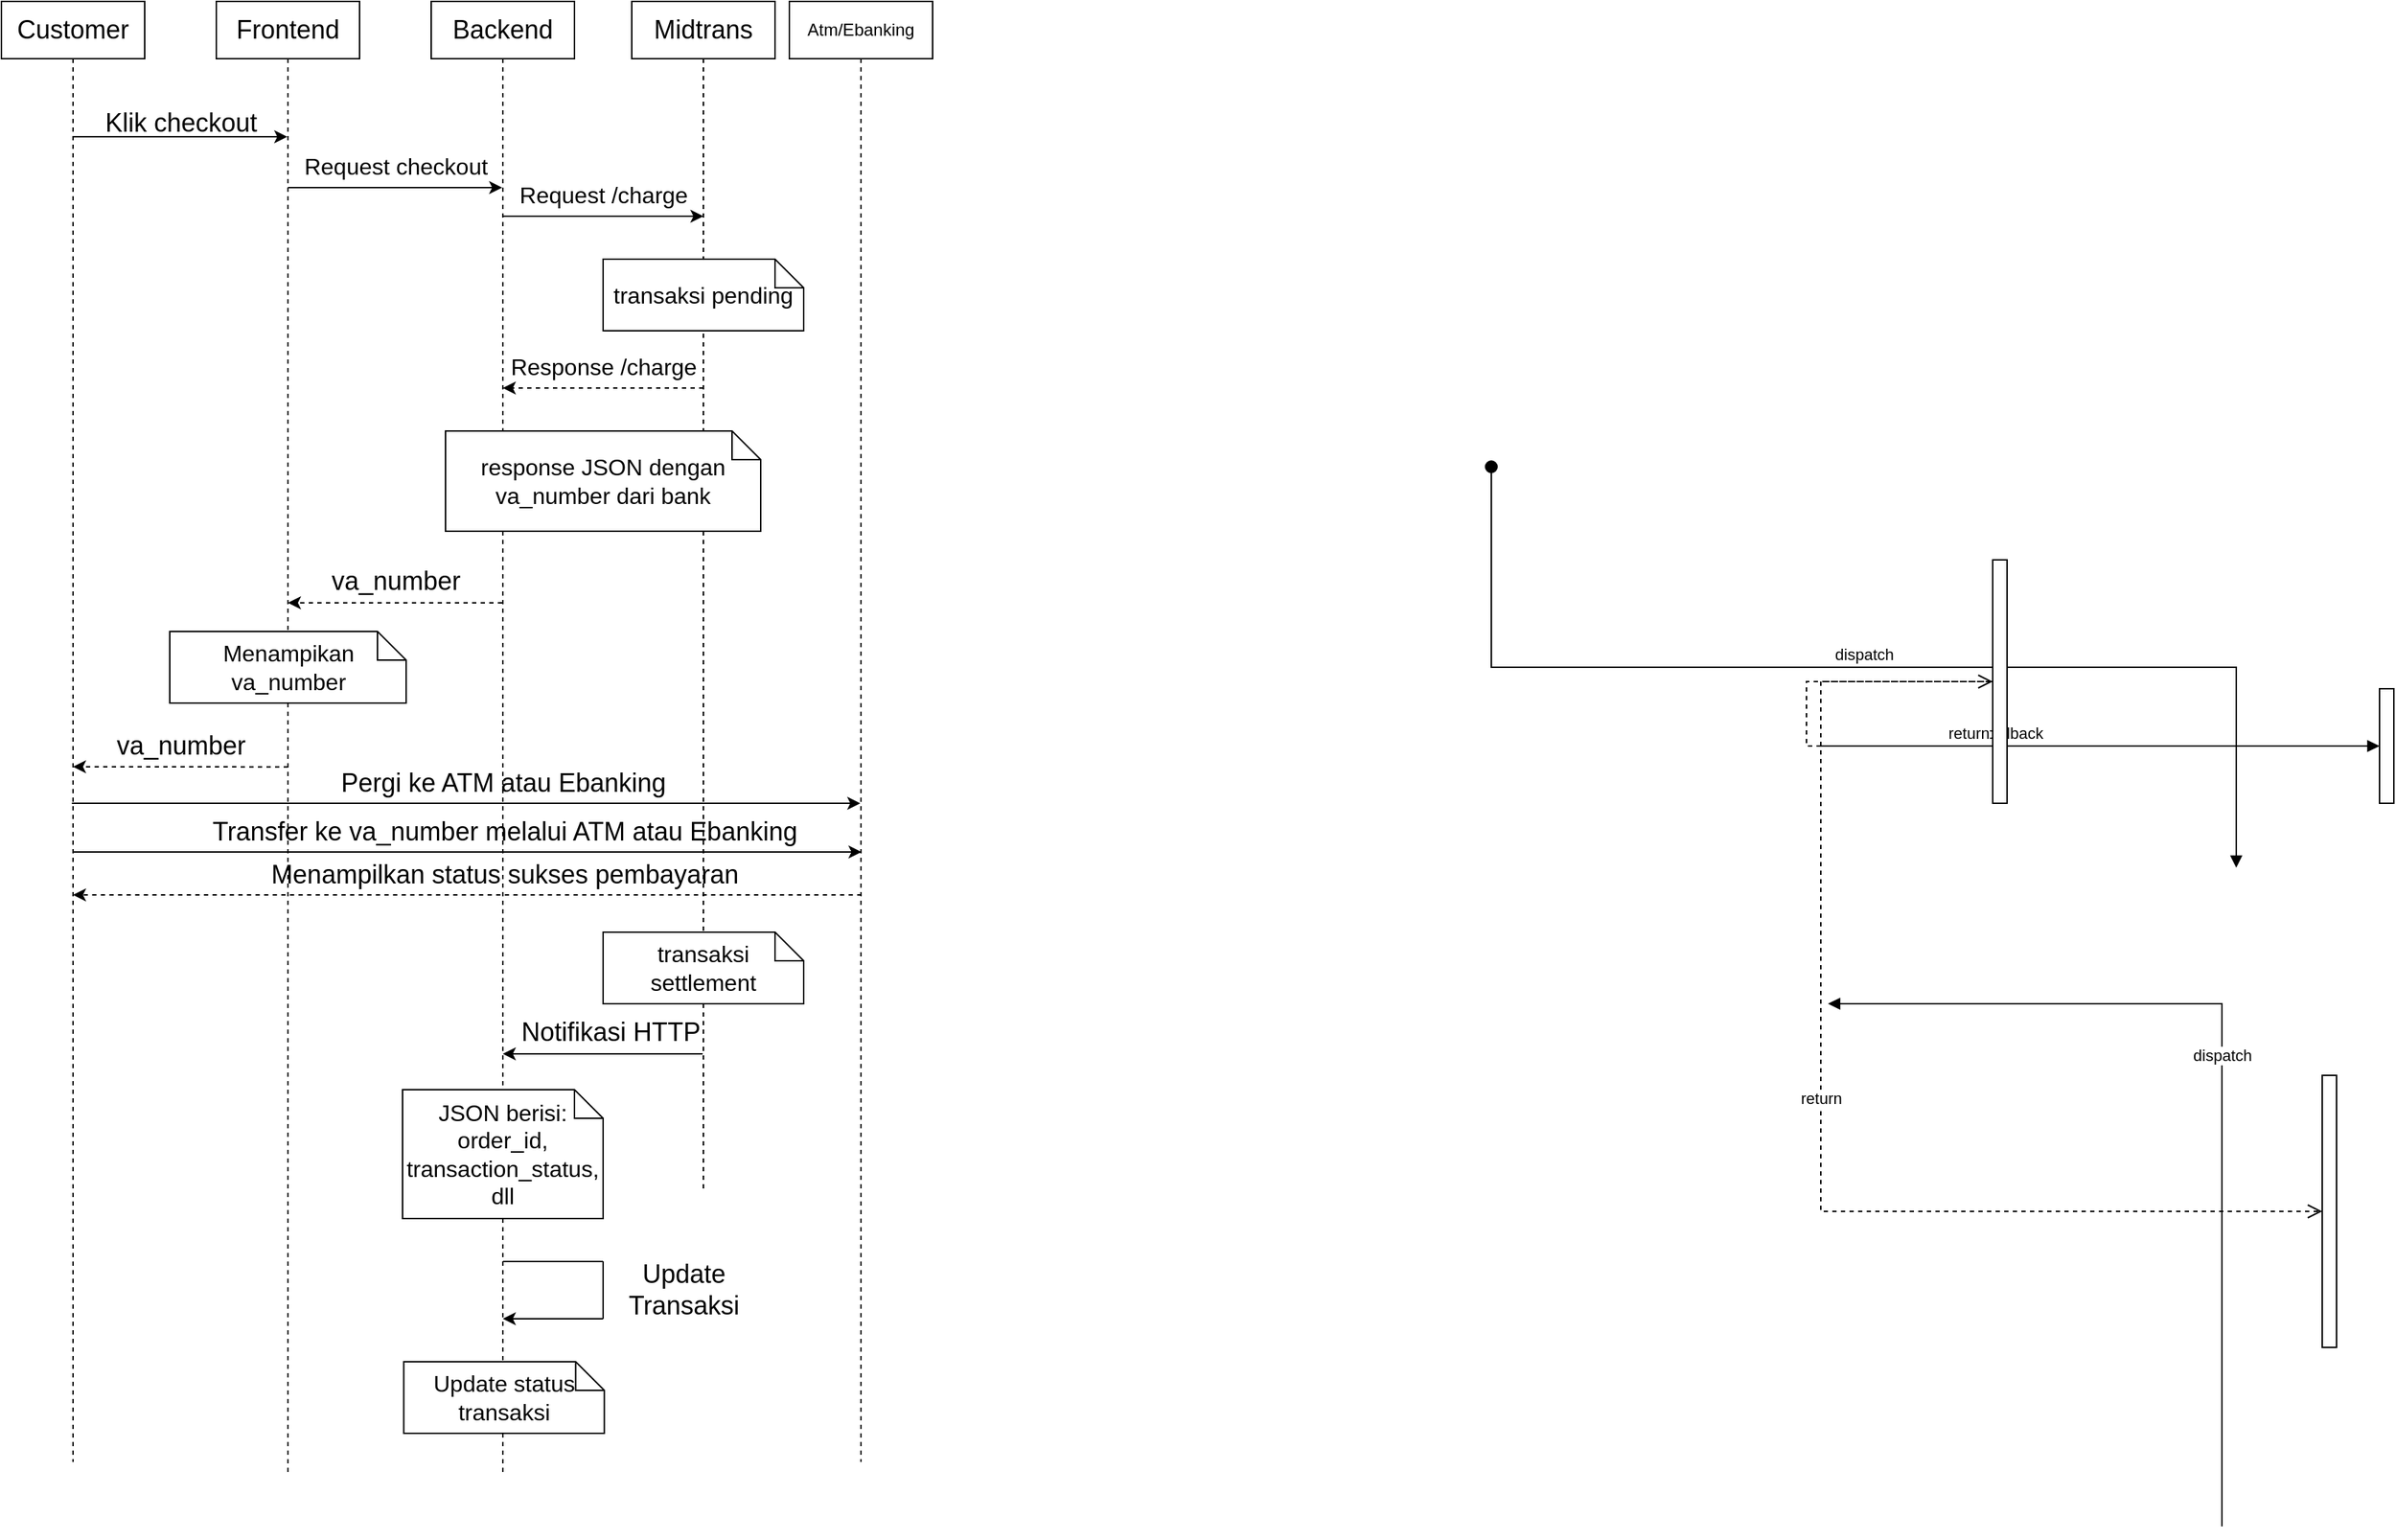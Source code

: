 <mxfile version="24.5.3" type="github">
  <diagram name="Page-1" id="2YBvvXClWsGukQMizWep">
    <mxGraphModel dx="1100" dy="681" grid="1" gridSize="10" guides="1" tooltips="1" connect="1" arrows="1" fold="1" page="1" pageScale="1" pageWidth="850" pageHeight="1100" math="0" shadow="0">
      <root>
        <mxCell id="0" />
        <mxCell id="1" parent="0" />
        <mxCell id="QBmbDSx_dbbPRp1ByL7P-2" style="edgeStyle=elbowEdgeStyle;rounded=0;orthogonalLoop=1;jettySize=auto;html=1;elbow=vertical;curved=0;" edge="1" parent="1" target="aM9ryv3xv72pqoxQDRHE-5">
          <mxGeometry relative="1" as="geometry">
            <mxPoint x="89.5" y="134.5" as="sourcePoint" />
            <mxPoint x="209.5" y="134.5" as="targetPoint" />
          </mxGeometry>
        </mxCell>
        <mxCell id="QBmbDSx_dbbPRp1ByL7P-38" style="edgeStyle=elbowEdgeStyle;rounded=0;orthogonalLoop=1;jettySize=auto;html=1;elbow=vertical;curved=0;" edge="1" parent="1">
          <mxGeometry relative="1" as="geometry">
            <mxPoint x="89.167" y="599.997" as="sourcePoint" />
            <mxPoint x="639.5" y="599.997" as="targetPoint" />
          </mxGeometry>
        </mxCell>
        <mxCell id="aM9ryv3xv72pqoxQDRHE-1" value="&lt;font style=&quot;font-size: 18px;&quot;&gt;Customer&lt;/font&gt;" style="shape=umlLifeline;perimeter=lifelinePerimeter;whiteSpace=wrap;html=1;container=0;dropTarget=0;collapsible=0;recursiveResize=0;outlineConnect=0;portConstraint=eastwest;newEdgeStyle={&quot;edgeStyle&quot;:&quot;elbowEdgeStyle&quot;,&quot;elbow&quot;:&quot;vertical&quot;,&quot;curved&quot;:0,&quot;rounded&quot;:0};" parent="1" vertex="1">
          <mxGeometry x="40" y="40" width="100" height="1020" as="geometry" />
        </mxCell>
        <mxCell id="QBmbDSx_dbbPRp1ByL7P-6" style="edgeStyle=elbowEdgeStyle;rounded=0;orthogonalLoop=1;jettySize=auto;html=1;elbow=vertical;curved=0;" edge="1" parent="1" source="aM9ryv3xv72pqoxQDRHE-5" target="QBmbDSx_dbbPRp1ByL7P-5">
          <mxGeometry relative="1" as="geometry">
            <Array as="points">
              <mxPoint x="310" y="170" />
            </Array>
          </mxGeometry>
        </mxCell>
        <mxCell id="aM9ryv3xv72pqoxQDRHE-5" value="&lt;font style=&quot;font-size: 18px;&quot;&gt;Frontend&lt;/font&gt;" style="shape=umlLifeline;perimeter=lifelinePerimeter;whiteSpace=wrap;html=1;container=0;dropTarget=0;collapsible=0;recursiveResize=0;outlineConnect=0;portConstraint=eastwest;newEdgeStyle={&quot;edgeStyle&quot;:&quot;elbowEdgeStyle&quot;,&quot;elbow&quot;:&quot;vertical&quot;,&quot;curved&quot;:0,&quot;rounded&quot;:0};" parent="1" vertex="1">
          <mxGeometry x="190" y="40" width="100" height="1030" as="geometry" />
        </mxCell>
        <mxCell id="aM9ryv3xv72pqoxQDRHE-7" value="dispatch" style="html=1;verticalAlign=bottom;endArrow=block;edgeStyle=elbowEdgeStyle;elbow=vertical;curved=0;rounded=0;" parent="1" edge="1">
          <mxGeometry relative="1" as="geometry">
            <mxPoint x="1590" y="1105" as="sourcePoint" />
            <Array as="points">
              <mxPoint x="1230" y="740" />
            </Array>
            <mxPoint x="1315" y="740" as="targetPoint" />
          </mxGeometry>
        </mxCell>
        <mxCell id="aM9ryv3xv72pqoxQDRHE-8" value="return" style="html=1;verticalAlign=bottom;endArrow=open;dashed=1;endSize=8;edgeStyle=elbowEdgeStyle;elbow=vertical;curved=0;rounded=0;" parent="1" source="aM9ryv3xv72pqoxQDRHE-6" target="aM9ryv3xv72pqoxQDRHE-2" edge="1">
          <mxGeometry relative="1" as="geometry">
            <mxPoint x="1315" y="605" as="targetPoint" />
            <Array as="points">
              <mxPoint x="1310" y="680" />
            </Array>
          </mxGeometry>
        </mxCell>
        <mxCell id="aM9ryv3xv72pqoxQDRHE-9" value="callback" style="html=1;verticalAlign=bottom;endArrow=block;edgeStyle=elbowEdgeStyle;elbow=vertical;curved=0;rounded=0;" parent="1" source="aM9ryv3xv72pqoxQDRHE-6" target="aM9ryv3xv72pqoxQDRHE-4" edge="1">
          <mxGeometry relative="1" as="geometry">
            <mxPoint x="1295" y="560" as="sourcePoint" />
            <Array as="points">
              <mxPoint x="1310" y="560" />
            </Array>
          </mxGeometry>
        </mxCell>
        <mxCell id="aM9ryv3xv72pqoxQDRHE-10" value="return" style="html=1;verticalAlign=bottom;endArrow=open;dashed=1;endSize=8;edgeStyle=elbowEdgeStyle;elbow=vertical;curved=0;rounded=0;" parent="1" source="aM9ryv3xv72pqoxQDRHE-4" target="aM9ryv3xv72pqoxQDRHE-6" edge="1">
          <mxGeometry relative="1" as="geometry">
            <mxPoint x="1295" y="635" as="targetPoint" />
            <Array as="points">
              <mxPoint x="1300" y="630" />
            </Array>
          </mxGeometry>
        </mxCell>
        <mxCell id="aM9ryv3xv72pqoxQDRHE-2" value="" style="html=1;points=[];perimeter=orthogonalPerimeter;outlineConnect=0;targetShapes=umlLifeline;portConstraint=eastwest;newEdgeStyle={&quot;edgeStyle&quot;:&quot;elbowEdgeStyle&quot;,&quot;elbow&quot;:&quot;vertical&quot;,&quot;curved&quot;:0,&quot;rounded&quot;:0};" parent="1" vertex="1">
          <mxGeometry x="1660" y="790" width="10" height="190" as="geometry" />
        </mxCell>
        <mxCell id="aM9ryv3xv72pqoxQDRHE-4" value="" style="html=1;points=[];perimeter=orthogonalPerimeter;outlineConnect=0;targetShapes=umlLifeline;portConstraint=eastwest;newEdgeStyle={&quot;edgeStyle&quot;:&quot;elbowEdgeStyle&quot;,&quot;elbow&quot;:&quot;vertical&quot;,&quot;curved&quot;:0,&quot;rounded&quot;:0};" parent="1" vertex="1">
          <mxGeometry x="1700" y="520" width="10" height="80" as="geometry" />
        </mxCell>
        <mxCell id="aM9ryv3xv72pqoxQDRHE-3" value="dispatch" style="html=1;verticalAlign=bottom;startArrow=oval;endArrow=block;startSize=8;edgeStyle=elbowEdgeStyle;elbow=vertical;curved=0;rounded=0;" parent="1" edge="1">
          <mxGeometry relative="1" as="geometry">
            <mxPoint x="1080" y="365" as="sourcePoint" />
            <mxPoint x="1600" y="645" as="targetPoint" />
          </mxGeometry>
        </mxCell>
        <mxCell id="aM9ryv3xv72pqoxQDRHE-6" value="" style="html=1;points=[];perimeter=orthogonalPerimeter;outlineConnect=0;targetShapes=umlLifeline;portConstraint=eastwest;newEdgeStyle={&quot;edgeStyle&quot;:&quot;elbowEdgeStyle&quot;,&quot;elbow&quot;:&quot;vertical&quot;,&quot;curved&quot;:0,&quot;rounded&quot;:0};" parent="1" vertex="1">
          <mxGeometry x="1430" y="430" width="10" height="170" as="geometry" />
        </mxCell>
        <mxCell id="QBmbDSx_dbbPRp1ByL7P-4" value="&lt;font style=&quot;font-size: 18px;&quot;&gt;Klik checkout&lt;/font&gt;" style="text;html=1;align=center;verticalAlign=middle;resizable=0;points=[];autosize=1;strokeColor=none;fillColor=none;" vertex="1" parent="1">
          <mxGeometry x="100" y="105" width="130" height="40" as="geometry" />
        </mxCell>
        <mxCell id="QBmbDSx_dbbPRp1ByL7P-5" value="&lt;font style=&quot;font-size: 18px;&quot;&gt;Backend&lt;/font&gt;" style="shape=umlLifeline;perimeter=lifelinePerimeter;whiteSpace=wrap;html=1;container=0;dropTarget=0;collapsible=0;recursiveResize=0;outlineConnect=0;portConstraint=eastwest;newEdgeStyle={&quot;edgeStyle&quot;:&quot;elbowEdgeStyle&quot;,&quot;elbow&quot;:&quot;vertical&quot;,&quot;curved&quot;:0,&quot;rounded&quot;:0};" vertex="1" parent="1">
          <mxGeometry x="340" y="40" width="100" height="1030" as="geometry" />
        </mxCell>
        <mxCell id="QBmbDSx_dbbPRp1ByL7P-7" value="&lt;font style=&quot;font-size: 16px;&quot;&gt;Request checkout&lt;/font&gt;" style="text;html=1;align=center;verticalAlign=middle;resizable=0;points=[];autosize=1;strokeColor=none;fillColor=none;" vertex="1" parent="1">
          <mxGeometry x="240" y="140" width="150" height="30" as="geometry" />
        </mxCell>
        <mxCell id="QBmbDSx_dbbPRp1ByL7P-8" value="&lt;font style=&quot;font-size: 18px;&quot;&gt;Midtrans&lt;/font&gt;" style="shape=umlLifeline;perimeter=lifelinePerimeter;whiteSpace=wrap;html=1;container=0;dropTarget=0;collapsible=0;recursiveResize=0;outlineConnect=0;portConstraint=eastwest;newEdgeStyle={&quot;edgeStyle&quot;:&quot;elbowEdgeStyle&quot;,&quot;elbow&quot;:&quot;vertical&quot;,&quot;curved&quot;:0,&quot;rounded&quot;:0};" vertex="1" parent="1">
          <mxGeometry x="480" y="40" width="100" height="830" as="geometry" />
        </mxCell>
        <mxCell id="QBmbDSx_dbbPRp1ByL7P-10" value="&lt;font style=&quot;font-size: 16px;&quot;&gt;Request /charge&lt;/font&gt;" style="text;html=1;align=center;verticalAlign=middle;resizable=0;points=[];autosize=1;strokeColor=none;fillColor=none;" vertex="1" parent="1">
          <mxGeometry x="390" y="160" width="140" height="30" as="geometry" />
        </mxCell>
        <mxCell id="QBmbDSx_dbbPRp1ByL7P-11" value="Atm/Ebanking" style="shape=umlLifeline;perimeter=lifelinePerimeter;whiteSpace=wrap;html=1;container=0;dropTarget=0;collapsible=0;recursiveResize=0;outlineConnect=0;portConstraint=eastwest;newEdgeStyle={&quot;edgeStyle&quot;:&quot;elbowEdgeStyle&quot;,&quot;elbow&quot;:&quot;vertical&quot;,&quot;curved&quot;:0,&quot;rounded&quot;:0};" vertex="1" parent="1">
          <mxGeometry x="590" y="40" width="100" height="1020" as="geometry" />
        </mxCell>
        <mxCell id="QBmbDSx_dbbPRp1ByL7P-23" value="&lt;font style=&quot;font-size: 16px;&quot;&gt;transaksi pending&lt;/font&gt;" style="shape=note;size=20;whiteSpace=wrap;html=1;" vertex="1" parent="1">
          <mxGeometry x="460" y="220" width="140" height="50" as="geometry" />
        </mxCell>
        <mxCell id="QBmbDSx_dbbPRp1ByL7P-26" value="&lt;span style=&quot;font-size: 16px;&quot;&gt;response JSON dengan va_number dari bank&lt;/span&gt;" style="shape=note;size=20;whiteSpace=wrap;html=1;align=center;" vertex="1" parent="1">
          <mxGeometry x="350" y="340" width="220" height="70" as="geometry" />
        </mxCell>
        <mxCell id="QBmbDSx_dbbPRp1ByL7P-27" value="" style="group" vertex="1" connectable="0" parent="1">
          <mxGeometry x="390" y="280" width="145" height="30" as="geometry" />
        </mxCell>
        <mxCell id="QBmbDSx_dbbPRp1ByL7P-24" value="&lt;font style=&quot;font-size: 16px;&quot;&gt;Response /charge&lt;/font&gt;" style="text;html=1;align=center;verticalAlign=middle;resizable=0;points=[];autosize=1;strokeColor=none;fillColor=none;" vertex="1" parent="QBmbDSx_dbbPRp1ByL7P-27">
          <mxGeometry x="-5" width="150" height="30" as="geometry" />
        </mxCell>
        <mxCell id="QBmbDSx_dbbPRp1ByL7P-25" style="edgeStyle=elbowEdgeStyle;rounded=0;orthogonalLoop=1;jettySize=auto;html=1;elbow=vertical;curved=0;dashed=1;" edge="1" parent="QBmbDSx_dbbPRp1ByL7P-27">
          <mxGeometry relative="1" as="geometry">
            <mxPoint x="140" y="30" as="sourcePoint" />
            <mxPoint y="30" as="targetPoint" />
          </mxGeometry>
        </mxCell>
        <mxCell id="QBmbDSx_dbbPRp1ByL7P-32" value="&lt;font style=&quot;font-size: 18px;&quot;&gt;va_number&lt;/font&gt;" style="text;html=1;align=center;verticalAlign=middle;resizable=0;points=[];autosize=1;strokeColor=none;fillColor=none;" vertex="1" parent="1">
          <mxGeometry x="260" y="425" width="110" height="40" as="geometry" />
        </mxCell>
        <mxCell id="QBmbDSx_dbbPRp1ByL7P-33" style="edgeStyle=elbowEdgeStyle;rounded=0;orthogonalLoop=1;jettySize=auto;html=1;elbow=vertical;curved=0;dashed=1;" edge="1" parent="1" source="QBmbDSx_dbbPRp1ByL7P-5">
          <mxGeometry relative="1" as="geometry">
            <mxPoint x="375" y="460" as="sourcePoint" />
            <mxPoint x="240" y="460" as="targetPoint" />
          </mxGeometry>
        </mxCell>
        <mxCell id="QBmbDSx_dbbPRp1ByL7P-34" value="&lt;span style=&quot;font-size: 16px;&quot;&gt;Menampikan va_number&lt;/span&gt;" style="shape=note;size=20;whiteSpace=wrap;html=1;align=center;" vertex="1" parent="1">
          <mxGeometry x="157.5" y="480" width="165" height="50" as="geometry" />
        </mxCell>
        <mxCell id="QBmbDSx_dbbPRp1ByL7P-35" value="&lt;font style=&quot;font-size: 18px;&quot;&gt;va_number&lt;/font&gt;" style="text;html=1;align=center;verticalAlign=middle;resizable=0;points=[];autosize=1;strokeColor=none;fillColor=none;" vertex="1" parent="1">
          <mxGeometry x="110" y="539.58" width="110" height="40" as="geometry" />
        </mxCell>
        <mxCell id="QBmbDSx_dbbPRp1ByL7P-36" style="edgeStyle=elbowEdgeStyle;rounded=0;orthogonalLoop=1;jettySize=auto;html=1;elbow=vertical;curved=0;dashed=1;" edge="1" parent="1">
          <mxGeometry relative="1" as="geometry">
            <mxPoint x="240" y="574.58" as="sourcePoint" />
            <mxPoint x="90" y="574.58" as="targetPoint" />
          </mxGeometry>
        </mxCell>
        <mxCell id="QBmbDSx_dbbPRp1ByL7P-37" style="edgeStyle=elbowEdgeStyle;rounded=0;orthogonalLoop=1;jettySize=auto;html=1;elbow=vertical;curved=0;" edge="1" parent="1">
          <mxGeometry relative="1" as="geometry">
            <mxPoint x="390" y="190" as="sourcePoint" />
            <mxPoint x="530" y="190" as="targetPoint" />
          </mxGeometry>
        </mxCell>
        <mxCell id="QBmbDSx_dbbPRp1ByL7P-39" value="&lt;span style=&quot;font-size: 18px;&quot;&gt;Pergi ke ATM atau Ebanking&lt;/span&gt;" style="text;html=1;align=center;verticalAlign=middle;resizable=0;points=[];autosize=1;strokeColor=none;fillColor=none;" vertex="1" parent="1">
          <mxGeometry x="265" y="566" width="250" height="40" as="geometry" />
        </mxCell>
        <mxCell id="QBmbDSx_dbbPRp1ByL7P-40" value="&lt;span style=&quot;font-size: 18px;&quot;&gt;Transfer ke va_number melalui ATM atau Ebanking&lt;/span&gt;" style="text;html=1;align=center;verticalAlign=middle;resizable=0;points=[];autosize=1;strokeColor=none;fillColor=none;" vertex="1" parent="1">
          <mxGeometry x="175.83" y="600" width="430" height="40" as="geometry" />
        </mxCell>
        <mxCell id="QBmbDSx_dbbPRp1ByL7P-41" style="edgeStyle=elbowEdgeStyle;rounded=0;orthogonalLoop=1;jettySize=auto;html=1;elbow=vertical;curved=0;" edge="1" parent="1">
          <mxGeometry relative="1" as="geometry">
            <mxPoint x="89.997" y="633.997" as="sourcePoint" />
            <mxPoint x="640.33" y="633.997" as="targetPoint" />
          </mxGeometry>
        </mxCell>
        <mxCell id="QBmbDSx_dbbPRp1ByL7P-42" value="&lt;span style=&quot;font-size: 18px;&quot;&gt;Menampilkan status sukses pembayaran&lt;/span&gt;" style="text;html=1;align=center;verticalAlign=middle;resizable=0;points=[];autosize=1;strokeColor=none;fillColor=none;" vertex="1" parent="1">
          <mxGeometry x="215.83" y="630" width="350" height="40" as="geometry" />
        </mxCell>
        <mxCell id="QBmbDSx_dbbPRp1ByL7P-43" style="edgeStyle=elbowEdgeStyle;rounded=0;orthogonalLoop=1;jettySize=auto;html=1;elbow=vertical;curved=0;dashed=1;" edge="1" parent="1">
          <mxGeometry relative="1" as="geometry">
            <mxPoint x="640.33" y="663.997" as="sourcePoint" />
            <mxPoint x="89.997" y="663.997" as="targetPoint" />
          </mxGeometry>
        </mxCell>
        <mxCell id="QBmbDSx_dbbPRp1ByL7P-44" value="&lt;font style=&quot;font-size: 16px;&quot;&gt;transaksi settlement&lt;/font&gt;" style="shape=note;size=20;whiteSpace=wrap;html=1;" vertex="1" parent="1">
          <mxGeometry x="460" y="690" width="140" height="50" as="geometry" />
        </mxCell>
        <mxCell id="QBmbDSx_dbbPRp1ByL7P-45" value="&lt;font style=&quot;font-size: 18px;&quot;&gt;Notifikasi HTTP&lt;/font&gt;" style="text;html=1;align=center;verticalAlign=middle;resizable=0;points=[];autosize=1;strokeColor=none;fillColor=none;" vertex="1" parent="1">
          <mxGeometry x="390" y="740" width="150" height="40" as="geometry" />
        </mxCell>
        <mxCell id="QBmbDSx_dbbPRp1ByL7P-46" style="edgeStyle=elbowEdgeStyle;rounded=0;orthogonalLoop=1;jettySize=auto;html=1;elbow=vertical;curved=0;" edge="1" parent="1" source="QBmbDSx_dbbPRp1ByL7P-8">
          <mxGeometry relative="1" as="geometry">
            <mxPoint x="540" y="775" as="sourcePoint" />
            <mxPoint x="390" y="775" as="targetPoint" />
          </mxGeometry>
        </mxCell>
        <mxCell id="QBmbDSx_dbbPRp1ByL7P-49" value="&lt;font style=&quot;font-size: 16px;&quot;&gt;JSON berisi: order_id, transaction_status, dll&lt;/font&gt;" style="shape=note;size=20;whiteSpace=wrap;html=1;" vertex="1" parent="1">
          <mxGeometry x="320" y="800" width="140" height="90" as="geometry" />
        </mxCell>
        <mxCell id="QBmbDSx_dbbPRp1ByL7P-52" value="" style="endArrow=none;html=1;rounded=0;" edge="1" parent="1">
          <mxGeometry width="50" height="50" relative="1" as="geometry">
            <mxPoint x="460" y="920" as="sourcePoint" />
            <mxPoint x="390.003" y="920" as="targetPoint" />
          </mxGeometry>
        </mxCell>
        <mxCell id="QBmbDSx_dbbPRp1ByL7P-53" value="" style="endArrow=none;html=1;rounded=0;" edge="1" parent="1">
          <mxGeometry width="50" height="50" relative="1" as="geometry">
            <mxPoint x="460" y="960" as="sourcePoint" />
            <mxPoint x="460" y="920" as="targetPoint" />
          </mxGeometry>
        </mxCell>
        <mxCell id="QBmbDSx_dbbPRp1ByL7P-54" value="" style="endArrow=classic;html=1;rounded=0;endFill=1;" edge="1" parent="1" target="QBmbDSx_dbbPRp1ByL7P-5">
          <mxGeometry width="50" height="50" relative="1" as="geometry">
            <mxPoint x="460" y="960" as="sourcePoint" />
            <mxPoint x="470" y="930" as="targetPoint" />
          </mxGeometry>
        </mxCell>
        <mxCell id="QBmbDSx_dbbPRp1ByL7P-55" value="&lt;font style=&quot;font-size: 18px;&quot;&gt;Update&lt;/font&gt;&lt;div&gt;&lt;font style=&quot;font-size: 18px;&quot;&gt;Transaksi&lt;/font&gt;&lt;/div&gt;" style="text;html=1;align=center;verticalAlign=middle;resizable=0;points=[];autosize=1;strokeColor=none;fillColor=none;" vertex="1" parent="1">
          <mxGeometry x="465.83" y="910" width="100" height="60" as="geometry" />
        </mxCell>
        <mxCell id="QBmbDSx_dbbPRp1ByL7P-56" value="&lt;font style=&quot;font-size: 16px;&quot;&gt;Update status transaksi&lt;/font&gt;" style="shape=note;size=20;whiteSpace=wrap;html=1;" vertex="1" parent="1">
          <mxGeometry x="320.83" y="990" width="140" height="50" as="geometry" />
        </mxCell>
      </root>
    </mxGraphModel>
  </diagram>
</mxfile>
